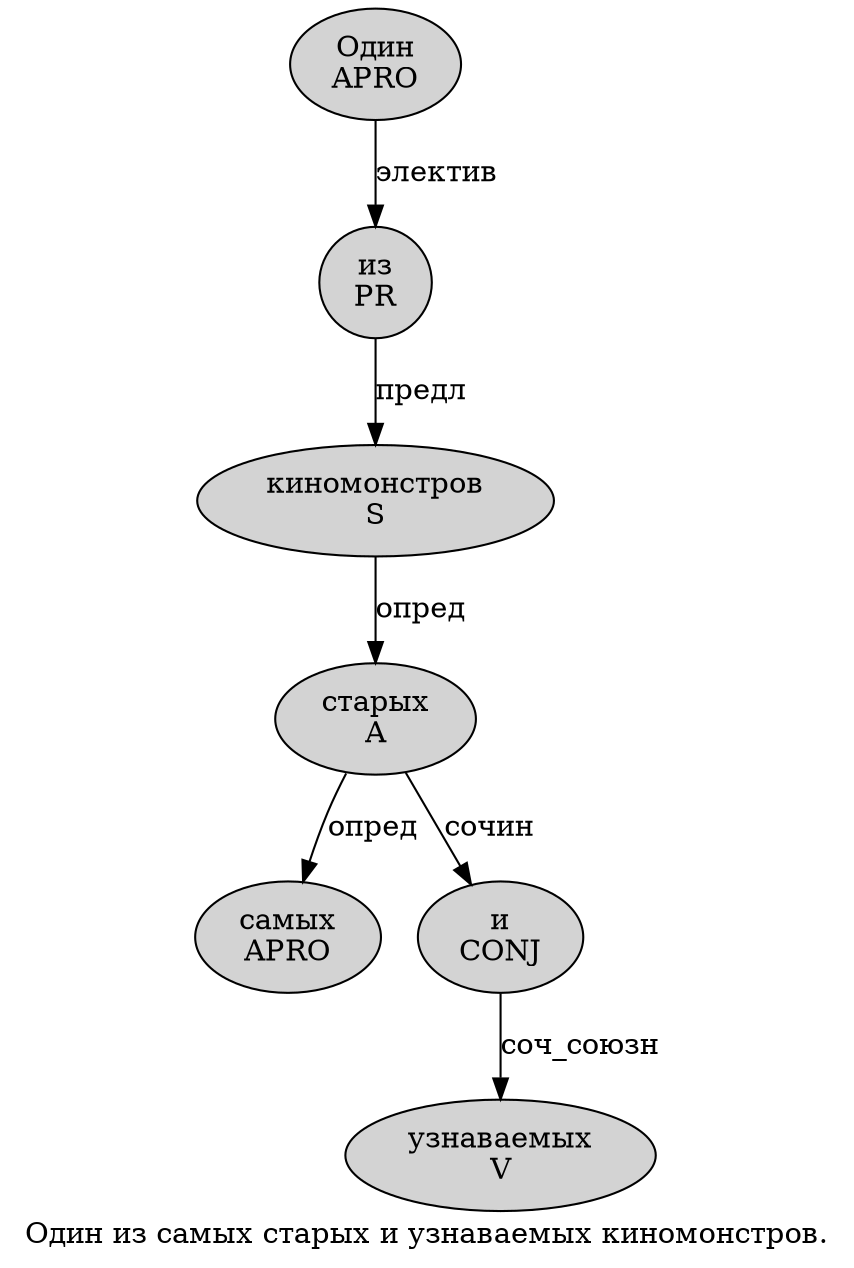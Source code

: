 digraph SENTENCE_4923 {
	graph [label="Один из самых старых и узнаваемых киномонстров."]
	node [style=filled]
		0 [label="Один
APRO" color="" fillcolor=lightgray penwidth=1 shape=ellipse]
		1 [label="из
PR" color="" fillcolor=lightgray penwidth=1 shape=ellipse]
		2 [label="самых
APRO" color="" fillcolor=lightgray penwidth=1 shape=ellipse]
		3 [label="старых
A" color="" fillcolor=lightgray penwidth=1 shape=ellipse]
		4 [label="и
CONJ" color="" fillcolor=lightgray penwidth=1 shape=ellipse]
		5 [label="узнаваемых
V" color="" fillcolor=lightgray penwidth=1 shape=ellipse]
		6 [label="киномонстров
S" color="" fillcolor=lightgray penwidth=1 shape=ellipse]
			6 -> 3 [label="опред"]
			0 -> 1 [label="электив"]
			4 -> 5 [label="соч_союзн"]
			1 -> 6 [label="предл"]
			3 -> 2 [label="опред"]
			3 -> 4 [label="сочин"]
}